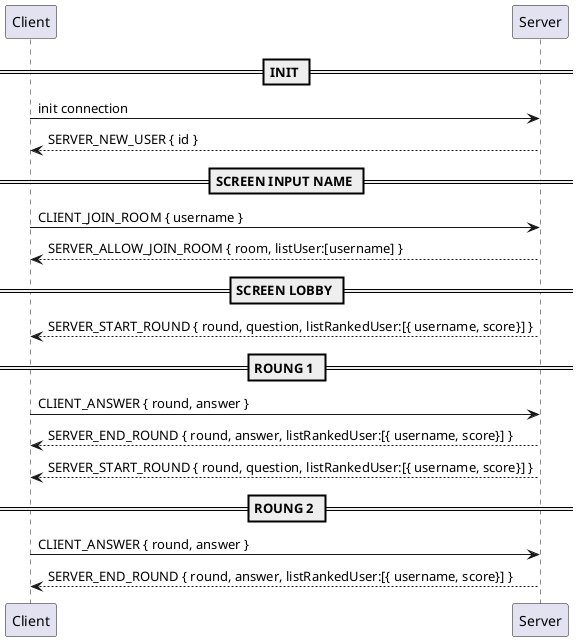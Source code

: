 @startuml

== INIT ==
Client -> Server: init connection
Server --> Client: SERVER_NEW_USER { id }


== SCREEN INPUT NAME ==
Client -> Server: CLIENT_JOIN_ROOM { username }
Server --> Client: SERVER_ALLOW_JOIN_ROOM { room, listUser:[username] }

== SCREEN LOBBY ==

Server --> Client: SERVER_START_ROUND { round, question, listRankedUser:[{ username, score}] }

== ROUNG 1 ==

Client -> Server: CLIENT_ANSWER { round, answer }
Server --> Client: SERVER_END_ROUND { round, answer, listRankedUser:[{ username, score}] }

Server --> Client: SERVER_START_ROUND { round, question, listRankedUser:[{ username, score}] }


== ROUNG 2 ==
Client -> Server: CLIENT_ANSWER { round, answer }
Server --> Client: SERVER_END_ROUND { round, answer, listRankedUser:[{ username, score}] }




@enduml
